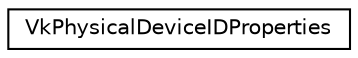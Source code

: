 digraph "Graphical Class Hierarchy"
{
 // LATEX_PDF_SIZE
  edge [fontname="Helvetica",fontsize="10",labelfontname="Helvetica",labelfontsize="10"];
  node [fontname="Helvetica",fontsize="10",shape=record];
  rankdir="LR";
  Node0 [label="VkPhysicalDeviceIDProperties",height=0.2,width=0.4,color="black", fillcolor="white", style="filled",URL="$structVkPhysicalDeviceIDProperties.html",tooltip=" "];
}
